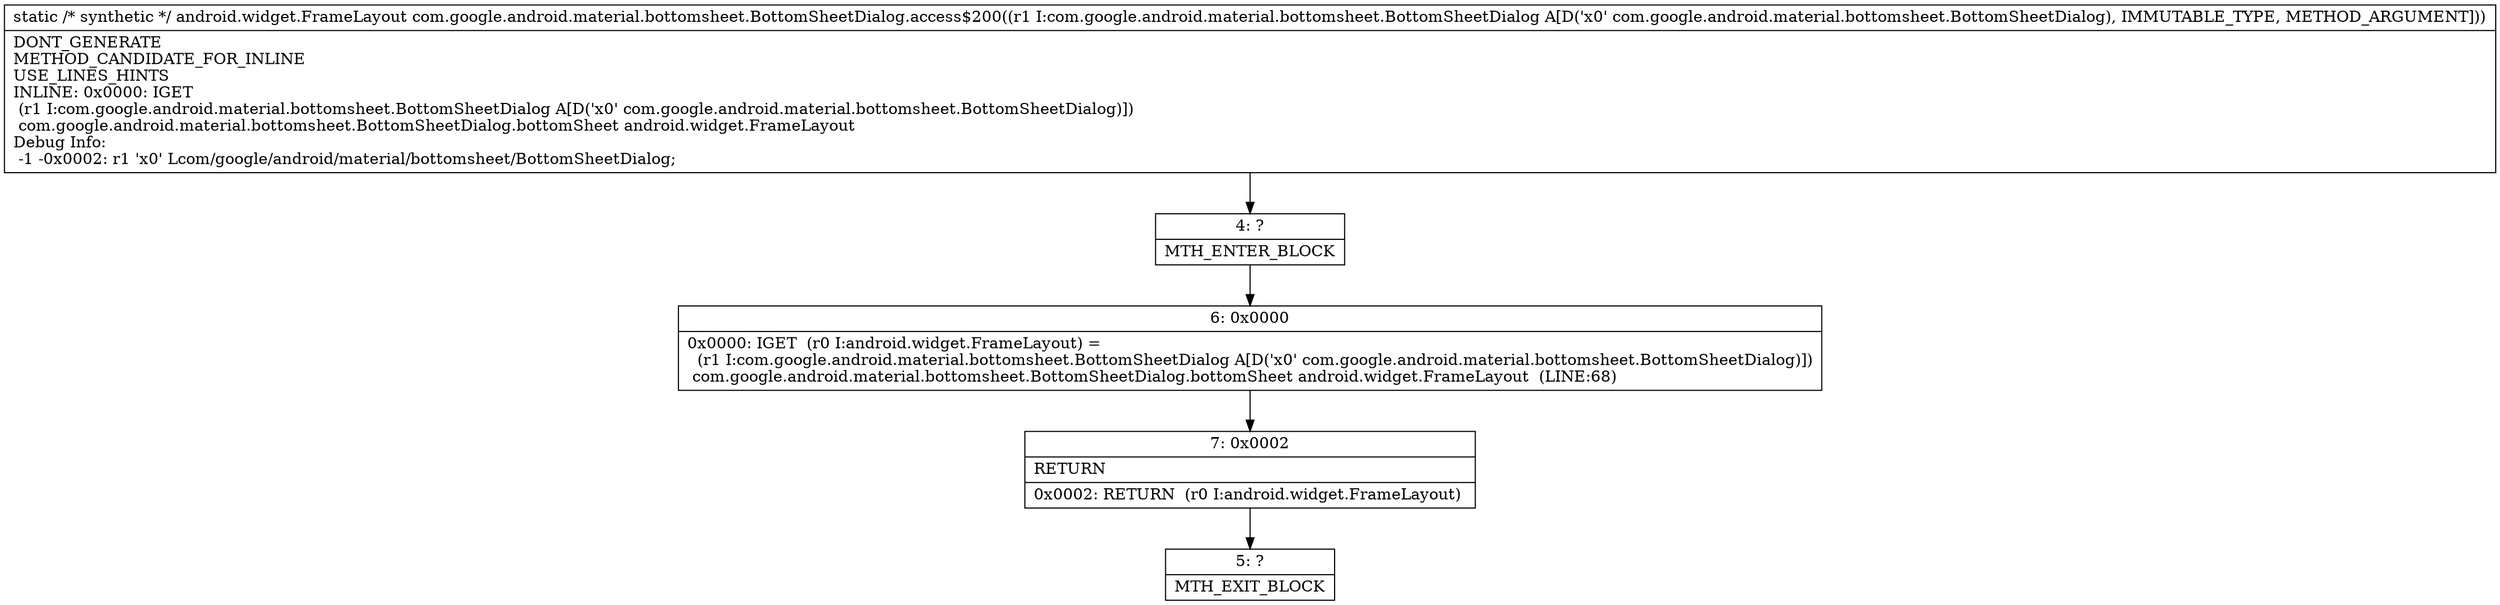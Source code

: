 digraph "CFG forcom.google.android.material.bottomsheet.BottomSheetDialog.access$200(Lcom\/google\/android\/material\/bottomsheet\/BottomSheetDialog;)Landroid\/widget\/FrameLayout;" {
Node_4 [shape=record,label="{4\:\ ?|MTH_ENTER_BLOCK\l}"];
Node_6 [shape=record,label="{6\:\ 0x0000|0x0000: IGET  (r0 I:android.widget.FrameLayout) = \l  (r1 I:com.google.android.material.bottomsheet.BottomSheetDialog A[D('x0' com.google.android.material.bottomsheet.BottomSheetDialog)])\l com.google.android.material.bottomsheet.BottomSheetDialog.bottomSheet android.widget.FrameLayout  (LINE:68)\l}"];
Node_7 [shape=record,label="{7\:\ 0x0002|RETURN\l|0x0002: RETURN  (r0 I:android.widget.FrameLayout) \l}"];
Node_5 [shape=record,label="{5\:\ ?|MTH_EXIT_BLOCK\l}"];
MethodNode[shape=record,label="{static \/* synthetic *\/ android.widget.FrameLayout com.google.android.material.bottomsheet.BottomSheetDialog.access$200((r1 I:com.google.android.material.bottomsheet.BottomSheetDialog A[D('x0' com.google.android.material.bottomsheet.BottomSheetDialog), IMMUTABLE_TYPE, METHOD_ARGUMENT]))  | DONT_GENERATE\lMETHOD_CANDIDATE_FOR_INLINE\lUSE_LINES_HINTS\lINLINE: 0x0000: IGET  \l  (r1 I:com.google.android.material.bottomsheet.BottomSheetDialog A[D('x0' com.google.android.material.bottomsheet.BottomSheetDialog)])\l com.google.android.material.bottomsheet.BottomSheetDialog.bottomSheet android.widget.FrameLayout\lDebug Info:\l  \-1 \-0x0002: r1 'x0' Lcom\/google\/android\/material\/bottomsheet\/BottomSheetDialog;\l}"];
MethodNode -> Node_4;Node_4 -> Node_6;
Node_6 -> Node_7;
Node_7 -> Node_5;
}

